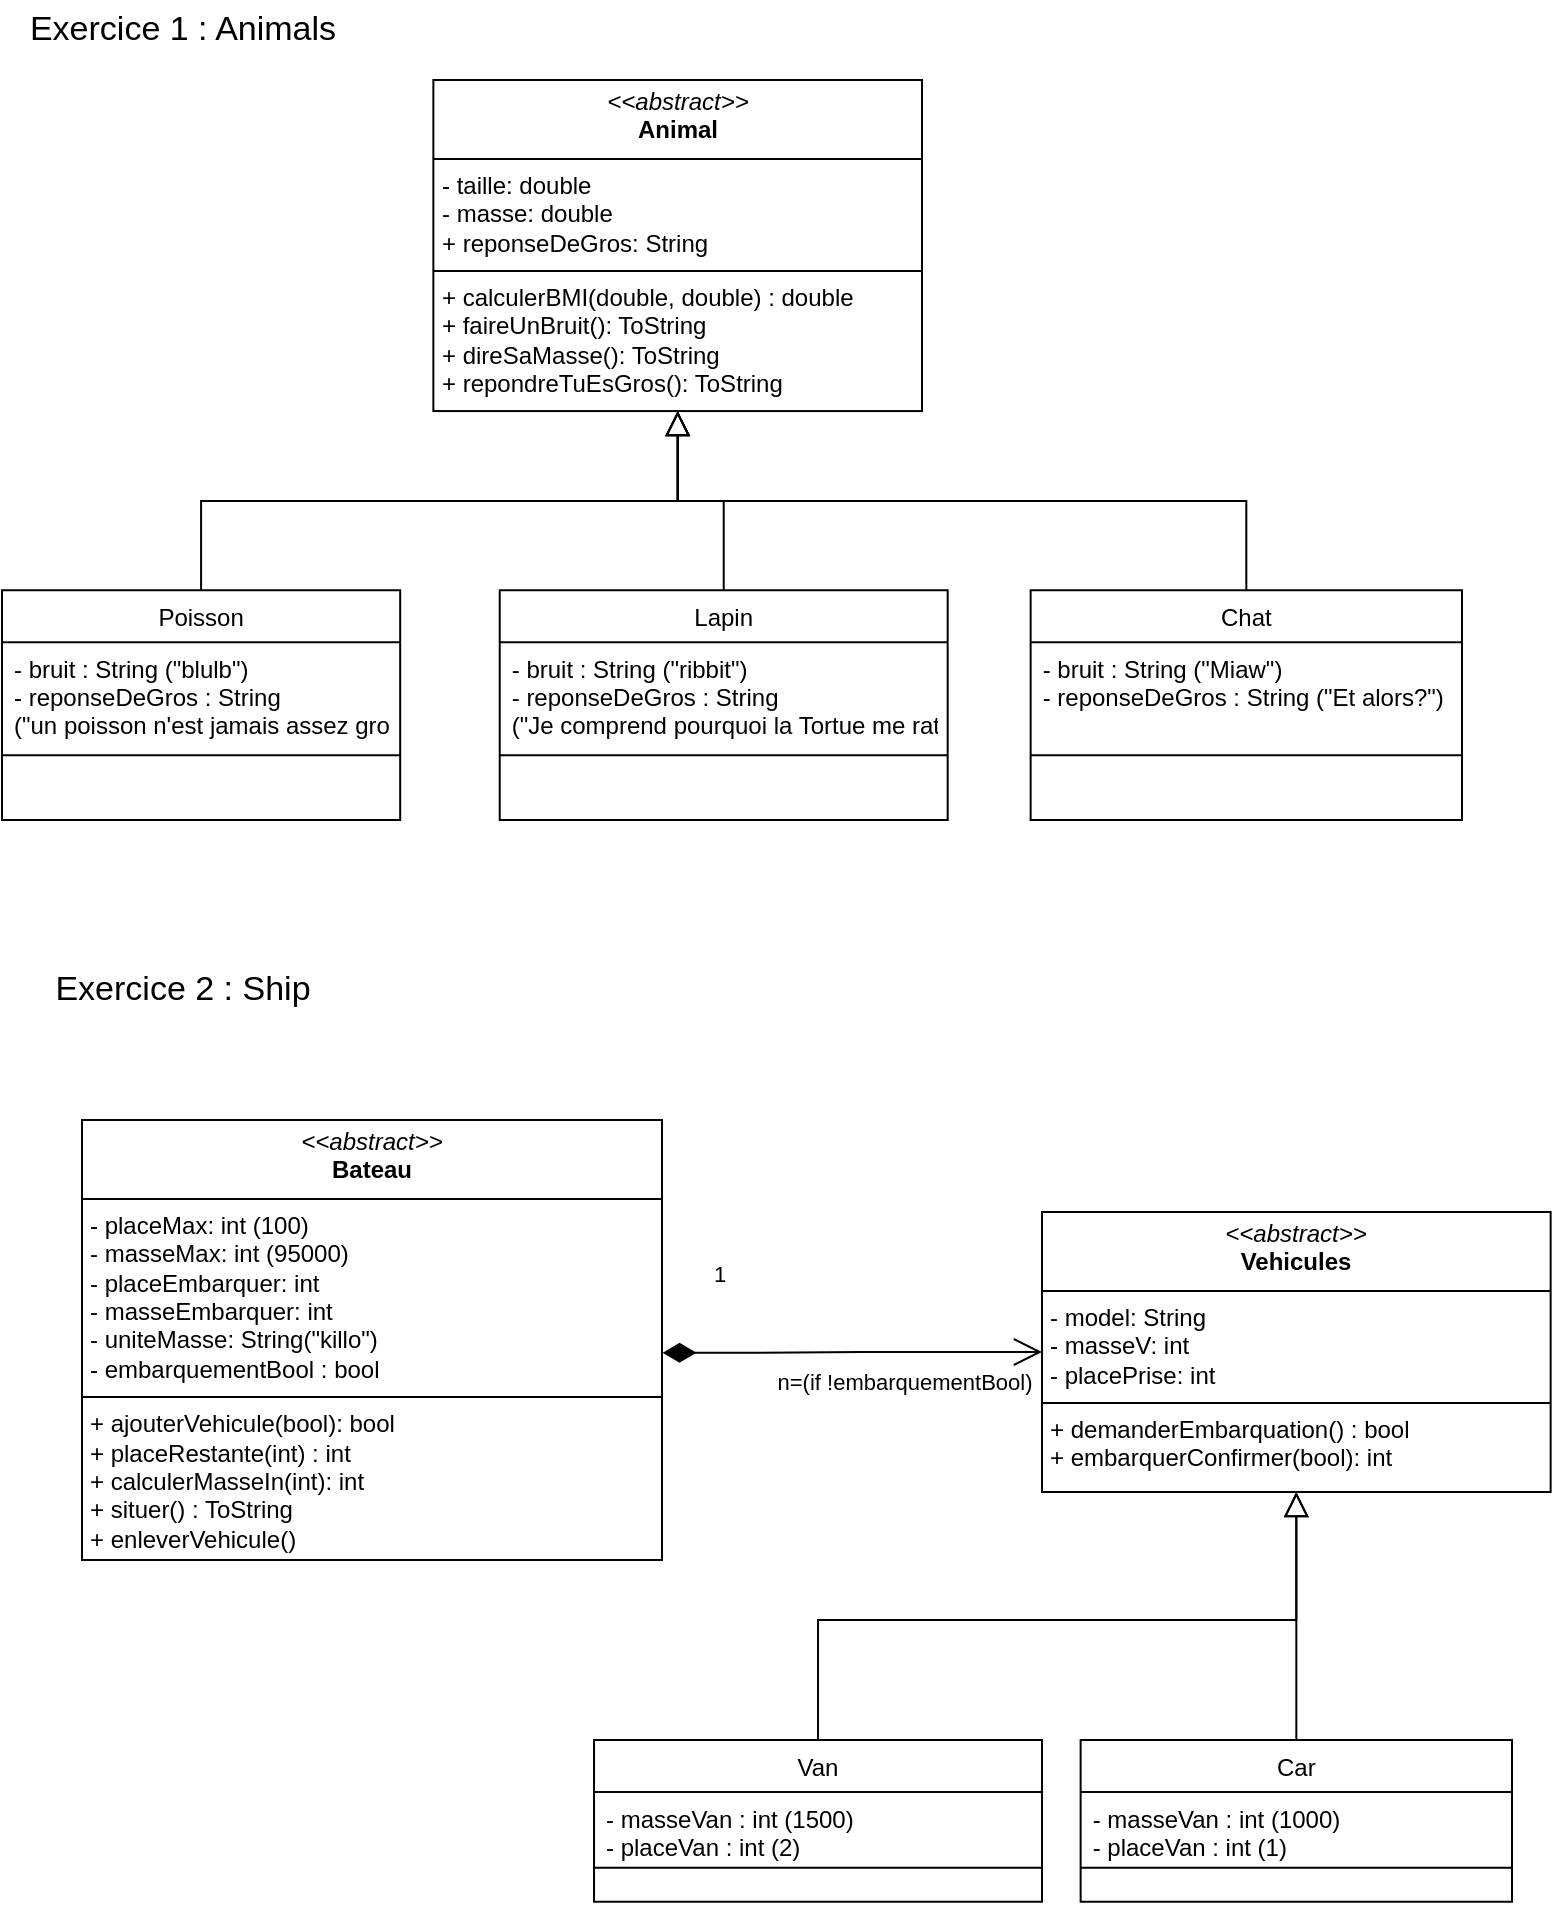<mxfile version="28.2.5">
  <diagram id="C5RBs43oDa-KdzZeNtuy" name="Page-1">
    <mxGraphModel dx="1426" dy="1886" grid="1" gridSize="10" guides="1" tooltips="1" connect="1" arrows="1" fold="1" page="1" pageScale="1" pageWidth="827" pageHeight="1169" math="0" shadow="0">
      <root>
        <mxCell id="WIyWlLk6GJQsqaUBKTNV-0" />
        <mxCell id="WIyWlLk6GJQsqaUBKTNV-1" parent="WIyWlLk6GJQsqaUBKTNV-0" />
        <mxCell id="KXcNVZcyFzeE9s_wPr5E-7" value="&lt;font style=&quot;font-size: 17px;&quot;&gt;Exercice 1 : Animals&lt;/font&gt;" style="text;html=1;align=center;verticalAlign=middle;resizable=0;points=[];autosize=1;strokeColor=none;fillColor=none;" parent="WIyWlLk6GJQsqaUBKTNV-1" vertex="1">
          <mxGeometry x="40" y="-1160" width="180" height="30" as="geometry" />
        </mxCell>
        <mxCell id="KXcNVZcyFzeE9s_wPr5E-8" value="" style="group" parent="WIyWlLk6GJQsqaUBKTNV-1" vertex="1" connectable="0">
          <mxGeometry x="40" y="-1120" width="730" height="370" as="geometry" />
        </mxCell>
        <mxCell id="zkfFHV4jXpPFQw0GAbJ--6" value="Poisson" style="swimlane;fontStyle=0;align=center;verticalAlign=top;childLayout=stackLayout;horizontal=1;startSize=26;horizontalStack=0;resizeParent=1;resizeLast=0;collapsible=1;marginBottom=0;rounded=0;shadow=0;strokeWidth=1;" parent="KXcNVZcyFzeE9s_wPr5E-8" vertex="1">
          <mxGeometry y="255.105" width="199.091" height="114.895" as="geometry">
            <mxRectangle x="130" y="380" width="160" height="26" as="alternateBounds" />
          </mxGeometry>
        </mxCell>
        <mxCell id="zkfFHV4jXpPFQw0GAbJ--7" value="- bruit : String (&quot;blulb&quot;)&#xa;- reponseDeGros : String &#xa;(&quot;un poisson n&#39;est jamais assez gros !&quot;)" style="text;align=left;verticalAlign=top;spacingLeft=4;spacingRight=4;overflow=hidden;rotatable=0;points=[[0,0.5],[1,0.5]];portConstraint=eastwest;" parent="zkfFHV4jXpPFQw0GAbJ--6" vertex="1">
          <mxGeometry y="26" width="199.091" height="52.579" as="geometry" />
        </mxCell>
        <mxCell id="zkfFHV4jXpPFQw0GAbJ--9" value="" style="line;html=1;strokeWidth=1;align=left;verticalAlign=middle;spacingTop=-1;spacingLeft=3;spacingRight=3;rotatable=0;labelPosition=right;points=[];portConstraint=eastwest;" parent="zkfFHV4jXpPFQw0GAbJ--6" vertex="1">
          <mxGeometry y="78.579" width="199.091" height="7.789" as="geometry" />
        </mxCell>
        <mxCell id="zkfFHV4jXpPFQw0GAbJ--12" value="" style="endArrow=block;endSize=10;endFill=0;shadow=0;strokeWidth=1;rounded=0;curved=0;edgeStyle=elbowEdgeStyle;elbow=vertical;entryX=0.5;entryY=1;entryDx=0;entryDy=0;" parent="KXcNVZcyFzeE9s_wPr5E-8" source="zkfFHV4jXpPFQw0GAbJ--6" target="KXcNVZcyFzeE9s_wPr5E-0" edge="1">
          <mxGeometry width="160" relative="1" as="geometry">
            <mxPoint x="215.682" y="102.237" as="sourcePoint" />
            <mxPoint x="298.636" y="155.789" as="targetPoint" />
          </mxGeometry>
        </mxCell>
        <mxCell id="zkfFHV4jXpPFQw0GAbJ--13" value="Lapin" style="swimlane;fontStyle=0;align=center;verticalAlign=top;childLayout=stackLayout;horizontal=1;startSize=26;horizontalStack=0;resizeParent=1;resizeLast=0;collapsible=1;marginBottom=0;rounded=0;shadow=0;strokeWidth=1;" parent="KXcNVZcyFzeE9s_wPr5E-8" vertex="1">
          <mxGeometry x="248.864" y="255.105" width="223.977" height="114.895" as="geometry">
            <mxRectangle x="340" y="380" width="170" height="26" as="alternateBounds" />
          </mxGeometry>
        </mxCell>
        <mxCell id="zkfFHV4jXpPFQw0GAbJ--14" value="- bruit : String (&quot;ribbit&quot;)&#xa;- reponseDeGros : String &#xa;(&quot;Je comprend pourquoi la Tortue me rattrape&quot;)" style="text;align=left;verticalAlign=top;spacingLeft=4;spacingRight=4;overflow=hidden;rotatable=0;points=[[0,0.5],[1,0.5]];portConstraint=eastwest;" parent="zkfFHV4jXpPFQw0GAbJ--13" vertex="1">
          <mxGeometry y="26" width="223.977" height="52.579" as="geometry" />
        </mxCell>
        <mxCell id="zkfFHV4jXpPFQw0GAbJ--15" value="" style="line;html=1;strokeWidth=1;align=left;verticalAlign=middle;spacingTop=-1;spacingLeft=3;spacingRight=3;rotatable=0;labelPosition=right;points=[];portConstraint=eastwest;" parent="zkfFHV4jXpPFQw0GAbJ--13" vertex="1">
          <mxGeometry y="78.579" width="223.977" height="7.789" as="geometry" />
        </mxCell>
        <mxCell id="zkfFHV4jXpPFQw0GAbJ--16" value="" style="endArrow=block;endSize=10;endFill=0;shadow=0;strokeWidth=1;rounded=0;curved=0;edgeStyle=elbowEdgeStyle;elbow=vertical;entryX=0.5;entryY=1;entryDx=0;entryDy=0;" parent="KXcNVZcyFzeE9s_wPr5E-8" source="zkfFHV4jXpPFQw0GAbJ--13" target="KXcNVZcyFzeE9s_wPr5E-0" edge="1">
          <mxGeometry width="160" relative="1" as="geometry">
            <mxPoint x="223.977" y="267.763" as="sourcePoint" />
            <mxPoint x="298.636" y="155.789" as="targetPoint" />
          </mxGeometry>
        </mxCell>
        <mxCell id="KXcNVZcyFzeE9s_wPr5E-0" value="&lt;p style=&quot;margin:0px;margin-top:4px;text-align:center;&quot;&gt;&lt;i&gt;&amp;lt;&amp;lt;abstract&amp;gt;&amp;gt;&lt;/i&gt;&lt;br&gt;&lt;b&gt;Animal&lt;/b&gt;&lt;/p&gt;&lt;hr size=&quot;1&quot; style=&quot;border-style:solid;&quot;&gt;&lt;p style=&quot;margin:0px;margin-left:4px;&quot;&gt;- taille: double&lt;br&gt;- masse: double&lt;br&gt;+ reponseDeGros: String&lt;/p&gt;&lt;hr size=&quot;1&quot; style=&quot;border-style:solid;&quot;&gt;&lt;p style=&quot;margin:0px;margin-left:4px;&quot;&gt;+ calculerBMI(double, double) : double&lt;br&gt;+ faireUnBruit(): ToString&lt;br&gt;+ direSaMasse(): ToString&lt;br&gt;&lt;span style=&quot;text-wrap-mode: nowrap;&quot;&gt;+ repondreTuEsGros(): ToString&lt;/span&gt;&lt;/p&gt;" style="verticalAlign=top;align=left;overflow=fill;html=1;whiteSpace=wrap;" parent="KXcNVZcyFzeE9s_wPr5E-8" vertex="1">
          <mxGeometry x="215.68" width="244.32" height="165.53" as="geometry" />
        </mxCell>
        <mxCell id="KXcNVZcyFzeE9s_wPr5E-1" value="Chat" style="swimlane;fontStyle=0;align=center;verticalAlign=top;childLayout=stackLayout;horizontal=1;startSize=26;horizontalStack=0;resizeParent=1;resizeLast=0;collapsible=1;marginBottom=0;rounded=0;shadow=0;strokeWidth=1;" parent="KXcNVZcyFzeE9s_wPr5E-8" vertex="1">
          <mxGeometry x="514.318" y="255.105" width="215.682" height="114.895" as="geometry">
            <mxRectangle x="340" y="380" width="170" height="26" as="alternateBounds" />
          </mxGeometry>
        </mxCell>
        <mxCell id="KXcNVZcyFzeE9s_wPr5E-2" value="- bruit : String (&quot;Miaw&quot;)&#xa;- reponseDeGros : String (&quot;Et alors?&quot;)" style="text;align=left;verticalAlign=top;spacingLeft=4;spacingRight=4;overflow=hidden;rotatable=0;points=[[0,0.5],[1,0.5]];portConstraint=eastwest;" parent="KXcNVZcyFzeE9s_wPr5E-1" vertex="1">
          <mxGeometry y="26" width="215.682" height="52.579" as="geometry" />
        </mxCell>
        <mxCell id="KXcNVZcyFzeE9s_wPr5E-3" value="" style="line;html=1;strokeWidth=1;align=left;verticalAlign=middle;spacingTop=-1;spacingLeft=3;spacingRight=3;rotatable=0;labelPosition=right;points=[];portConstraint=eastwest;" parent="KXcNVZcyFzeE9s_wPr5E-1" vertex="1">
          <mxGeometry y="78.579" width="215.682" height="7.789" as="geometry" />
        </mxCell>
        <mxCell id="KXcNVZcyFzeE9s_wPr5E-4" value="" style="endArrow=block;endSize=10;endFill=0;shadow=0;strokeWidth=1;rounded=0;curved=0;edgeStyle=elbowEdgeStyle;elbow=vertical;entryX=0.5;entryY=1;entryDx=0;entryDy=0;" parent="KXcNVZcyFzeE9s_wPr5E-8" source="KXcNVZcyFzeE9s_wPr5E-1" target="KXcNVZcyFzeE9s_wPr5E-0" edge="1">
          <mxGeometry width="160" relative="1" as="geometry">
            <mxPoint x="381.591" y="267.763" as="sourcePoint" />
            <mxPoint x="294.489" y="155.789" as="targetPoint" />
          </mxGeometry>
        </mxCell>
        <mxCell id="KXcNVZcyFzeE9s_wPr5E-9" value="&lt;font style=&quot;font-size: 17px;&quot;&gt;Exercice 2 : Ship&lt;/font&gt;" style="text;html=1;align=center;verticalAlign=middle;resizable=0;points=[];autosize=1;strokeColor=none;fillColor=none;" parent="WIyWlLk6GJQsqaUBKTNV-1" vertex="1">
          <mxGeometry x="55" y="-680" width="150" height="30" as="geometry" />
        </mxCell>
        <mxCell id="KXcNVZcyFzeE9s_wPr5E-27" value="" style="group" parent="WIyWlLk6GJQsqaUBKTNV-1" vertex="1" connectable="0">
          <mxGeometry x="80" y="-640" width="554.32" height="420" as="geometry" />
        </mxCell>
        <mxCell id="KXcNVZcyFzeE9s_wPr5E-10" value="&lt;p style=&quot;margin:0px;margin-top:4px;text-align:center;&quot;&gt;&lt;i&gt;&amp;lt;&amp;lt;abstract&amp;gt;&amp;gt;&lt;/i&gt;&lt;br&gt;&lt;b&gt;Bateau&lt;/b&gt;&lt;/p&gt;&lt;hr size=&quot;1&quot; style=&quot;border-style:solid;&quot;&gt;&lt;p style=&quot;margin:0px;margin-left:4px;&quot;&gt;- placeMax: int (100)&lt;br&gt;- masseMax: int (95000)&lt;/p&gt;&lt;p style=&quot;margin:0px;margin-left:4px;&quot;&gt;- placeEmbarquer: int&lt;br&gt;- masseEmbarquer: int&lt;/p&gt;&lt;p style=&quot;margin:0px;margin-left:4px;&quot;&gt;- uniteMasse: String(&quot;killo&quot;) &lt;br&gt;- embarquementBool : bool&lt;br&gt;&lt;/p&gt;&lt;hr size=&quot;1&quot; style=&quot;border-style:solid;&quot;&gt;&lt;p style=&quot;margin:0px;margin-left:4px;&quot;&gt;+ ajouterVehicule(bool): bool&lt;br&gt;+ placeRestante(int) : int&lt;br&gt;+ calculerMasseIn(int): int&lt;br&gt;+ situer() : ToString&lt;br&gt;+ enleverVehicule()&amp;nbsp;&lt;br&gt;+ arreterEmbarquement(): bool(embarquementBool)&lt;/p&gt;" style="verticalAlign=top;align=left;overflow=fill;html=1;whiteSpace=wrap;" parent="KXcNVZcyFzeE9s_wPr5E-27" vertex="1">
          <mxGeometry y="40" width="290" height="220" as="geometry" />
        </mxCell>
        <mxCell id="KXcNVZcyFzeE9s_wPr5E-19" value="Van" style="swimlane;fontStyle=0;align=center;verticalAlign=top;childLayout=stackLayout;horizontal=1;startSize=26;horizontalStack=0;resizeParent=1;resizeLast=0;collapsible=1;marginBottom=0;rounded=0;shadow=0;strokeWidth=1;" parent="KXcNVZcyFzeE9s_wPr5E-27" vertex="1">
          <mxGeometry x="256.02" y="350" width="223.98" height="80.89" as="geometry">
            <mxRectangle x="340" y="380" width="170" height="26" as="alternateBounds" />
          </mxGeometry>
        </mxCell>
        <mxCell id="KXcNVZcyFzeE9s_wPr5E-20" value="- masseVan : int (1500)&#xa;- placeVan : int (2)" style="text;align=left;verticalAlign=top;spacingLeft=4;spacingRight=4;overflow=hidden;rotatable=0;points=[[0,0.5],[1,0.5]];portConstraint=eastwest;" parent="KXcNVZcyFzeE9s_wPr5E-19" vertex="1">
          <mxGeometry y="26" width="223.98" height="34" as="geometry" />
        </mxCell>
        <mxCell id="KXcNVZcyFzeE9s_wPr5E-21" value="" style="line;html=1;strokeWidth=1;align=left;verticalAlign=middle;spacingTop=-1;spacingLeft=3;spacingRight=3;rotatable=0;labelPosition=right;points=[];portConstraint=eastwest;" parent="KXcNVZcyFzeE9s_wPr5E-19" vertex="1">
          <mxGeometry y="60" width="223.98" height="7.789" as="geometry" />
        </mxCell>
        <mxCell id="KXcNVZcyFzeE9s_wPr5E-12" value="&lt;p style=&quot;margin:0px;margin-top:4px;text-align:center;&quot;&gt;&lt;i&gt;&amp;lt;&amp;lt;abstract&amp;gt;&amp;gt;&lt;/i&gt;&lt;br&gt;&lt;b&gt;Vehicules&lt;/b&gt;&lt;/p&gt;&lt;hr size=&quot;1&quot; style=&quot;border-style:solid;&quot;&gt;&lt;p style=&quot;margin:0px;margin-left:4px;&quot;&gt;- model: String&lt;br&gt;- masseV: int&amp;nbsp;&lt;br&gt;- placePrise: int&lt;/p&gt;&lt;hr size=&quot;1&quot; style=&quot;border-style:solid;&quot;&gt;&lt;p style=&quot;margin:0px;margin-left:4px;&quot;&gt;+ demanderEmbarquation() : bool&lt;br&gt;+ embarquerConfirmer(bool): int&lt;br&gt;&lt;/p&gt;" style="verticalAlign=top;align=left;overflow=fill;html=1;whiteSpace=wrap;" parent="WIyWlLk6GJQsqaUBKTNV-1" vertex="1">
          <mxGeometry x="560" y="-554" width="254.32" height="140" as="geometry" />
        </mxCell>
        <mxCell id="KXcNVZcyFzeE9s_wPr5E-22" value="" style="endArrow=block;endSize=10;endFill=0;shadow=0;strokeWidth=1;rounded=0;curved=0;edgeStyle=elbowEdgeStyle;elbow=vertical;entryX=0.5;entryY=1;entryDx=0;entryDy=0;exitX=0.5;exitY=0;exitDx=0;exitDy=0;" parent="WIyWlLk6GJQsqaUBKTNV-1" source="KXcNVZcyFzeE9s_wPr5E-19" target="KXcNVZcyFzeE9s_wPr5E-12" edge="1">
          <mxGeometry width="160" relative="1" as="geometry">
            <mxPoint x="103.977" y="-288.237" as="sourcePoint" />
            <mxPoint x="218" y="-390" as="targetPoint" />
            <Array as="points">
              <mxPoint x="380" y="-350" />
            </Array>
          </mxGeometry>
        </mxCell>
        <mxCell id="KXcNVZcyFzeE9s_wPr5E-26" value="" style="endArrow=block;endSize=10;endFill=0;shadow=0;strokeWidth=1;rounded=0;curved=0;edgeStyle=elbowEdgeStyle;elbow=vertical;entryX=0.5;entryY=1;entryDx=0;entryDy=0;" parent="WIyWlLk6GJQsqaUBKTNV-1" source="KXcNVZcyFzeE9s_wPr5E-23" target="KXcNVZcyFzeE9s_wPr5E-12" edge="1">
          <mxGeometry width="160" relative="1" as="geometry">
            <mxPoint x="261.591" y="-288.237" as="sourcePoint" />
            <mxPoint x="218" y="-390" as="targetPoint" />
          </mxGeometry>
        </mxCell>
        <mxCell id="KXcNVZcyFzeE9s_wPr5E-11" value="1" style="endArrow=open;html=1;endSize=12;startArrow=diamondThin;startSize=14;startFill=1;edgeStyle=orthogonalEdgeStyle;align=left;verticalAlign=bottom;rounded=0;exitX=1.001;exitY=0.529;exitDx=0;exitDy=0;entryX=0;entryY=0.5;entryDx=0;entryDy=0;exitPerimeter=0;" parent="WIyWlLk6GJQsqaUBKTNV-1" source="KXcNVZcyFzeE9s_wPr5E-10" target="KXcNVZcyFzeE9s_wPr5E-12" edge="1">
          <mxGeometry x="-0.907" y="15" relative="1" as="geometry">
            <mxPoint x="20" y="-320" as="sourcePoint" />
            <mxPoint x="180" y="-320" as="targetPoint" />
            <Array as="points">
              <mxPoint x="410" y="-484" />
              <mxPoint x="470" y="-484" />
              <mxPoint x="470" y="-490" />
            </Array>
            <mxPoint x="15" y="-15" as="offset" />
          </mxGeometry>
        </mxCell>
        <mxCell id="KXcNVZcyFzeE9s_wPr5E-14" value="n=(if !embarquementBool)" style="edgeLabel;html=1;align=center;verticalAlign=middle;resizable=0;points=[];" parent="KXcNVZcyFzeE9s_wPr5E-11" vertex="1" connectable="0">
          <mxGeometry x="0.777" y="1" relative="1" as="geometry">
            <mxPoint x="-48" y="16" as="offset" />
          </mxGeometry>
        </mxCell>
        <mxCell id="KXcNVZcyFzeE9s_wPr5E-23" value="Car" style="swimlane;fontStyle=0;align=center;verticalAlign=top;childLayout=stackLayout;horizontal=1;startSize=26;horizontalStack=0;resizeParent=1;resizeLast=0;collapsible=1;marginBottom=0;rounded=0;shadow=0;strokeWidth=1;" parent="WIyWlLk6GJQsqaUBKTNV-1" vertex="1">
          <mxGeometry x="579.32" y="-290" width="215.68" height="80.89" as="geometry">
            <mxRectangle x="340" y="380" width="170" height="26" as="alternateBounds" />
          </mxGeometry>
        </mxCell>
        <mxCell id="KXcNVZcyFzeE9s_wPr5E-24" value="- masseVan : int (1000)&#xa;- placeVan : int (1)" style="text;align=left;verticalAlign=top;spacingLeft=4;spacingRight=4;overflow=hidden;rotatable=0;points=[[0,0.5],[1,0.5]];portConstraint=eastwest;" parent="KXcNVZcyFzeE9s_wPr5E-23" vertex="1">
          <mxGeometry y="26" width="215.68" height="34" as="geometry" />
        </mxCell>
        <mxCell id="KXcNVZcyFzeE9s_wPr5E-25" value="" style="line;html=1;strokeWidth=1;align=left;verticalAlign=middle;spacingTop=-1;spacingLeft=3;spacingRight=3;rotatable=0;labelPosition=right;points=[];portConstraint=eastwest;" parent="KXcNVZcyFzeE9s_wPr5E-23" vertex="1">
          <mxGeometry y="60" width="215.68" height="7.789" as="geometry" />
        </mxCell>
      </root>
    </mxGraphModel>
  </diagram>
</mxfile>
